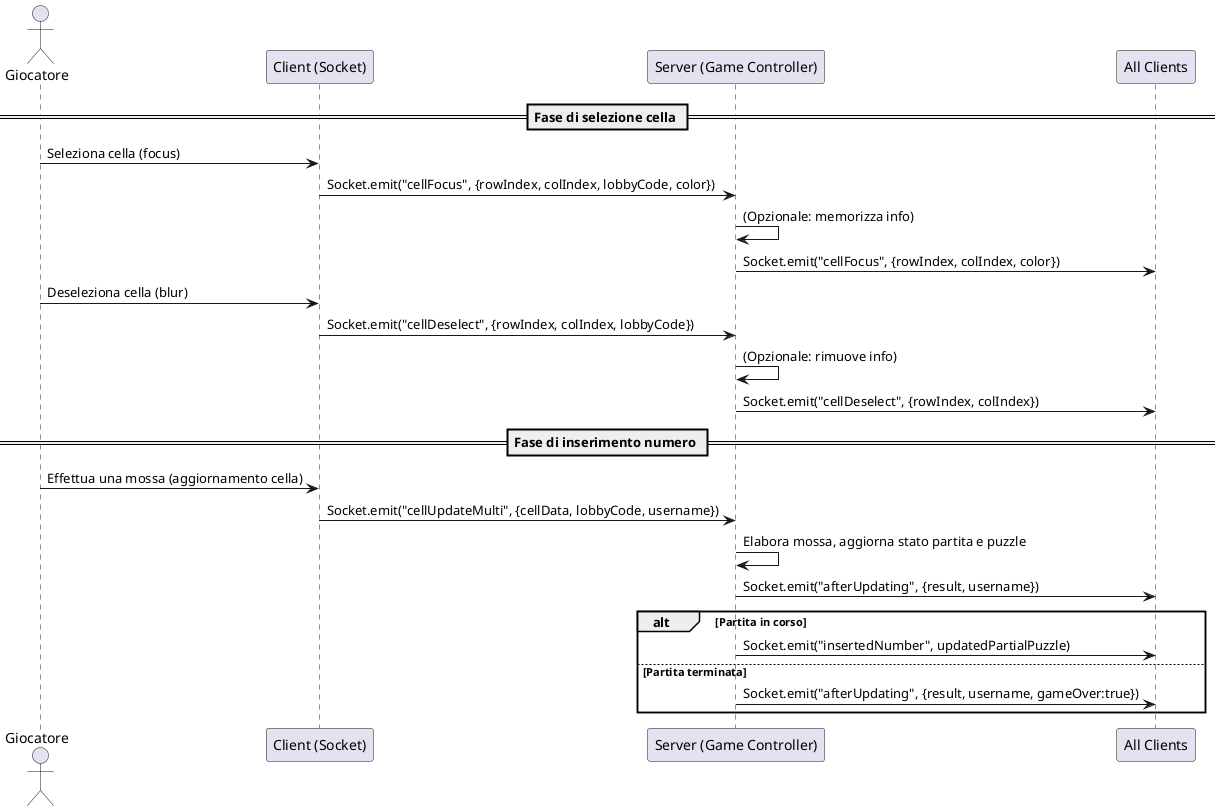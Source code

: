 @startuml MultiplayerGameFlow
actor "Giocatore" as P
participant "Client (Socket)" as C
participant "Server (Game Controller)" as S
participant "All Clients" as AC

== Fase di selezione cella ==
P -> C : Seleziona cella (focus)
C -> S : Socket.emit("cellFocus", {rowIndex, colIndex, lobbyCode, color})
S -> S : (Opzionale: memorizza info)
S -> AC : Socket.emit("cellFocus", {rowIndex, colIndex, color})

P -> C : Deseleziona cella (blur)
C -> S : Socket.emit("cellDeselect", {rowIndex, colIndex, lobbyCode})
S -> S : (Opzionale: rimuove info)
S -> AC : Socket.emit("cellDeselect", {rowIndex, colIndex})

== Fase di inserimento numero ==
P -> C : Effettua una mossa (aggiornamento cella)
C -> S : Socket.emit("cellUpdateMulti", {cellData, lobbyCode, username})
S -> S : Elabora mossa, aggiorna stato partita e puzzle
S -> AC : Socket.emit("afterUpdating", {result, username})

alt Partita in corso
    S -> AC : Socket.emit("insertedNumber", updatedPartialPuzzle)
else Partita terminata
    S -> AC : Socket.emit("afterUpdating", {result, username, gameOver:true})
end
@enduml